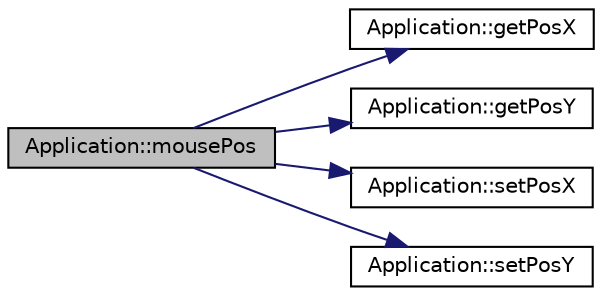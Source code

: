 digraph "Application::mousePos"
{
  bgcolor="transparent";
  edge [fontname="Helvetica",fontsize="10",labelfontname="Helvetica",labelfontsize="10"];
  node [fontname="Helvetica",fontsize="10",shape=record];
  rankdir="LR";
  Node1 [label="Application::mousePos",height=0.2,width=0.4,color="black", fillcolor="grey75", style="filled", fontcolor="black"];
  Node1 -> Node2 [color="midnightblue",fontsize="10",style="solid",fontname="Helvetica"];
  Node2 [label="Application::getPosX",height=0.2,width=0.4,color="black",URL="$classApplication.html#abbbf79bb3dc9594a84c59e69369a8bf5"];
  Node1 -> Node3 [color="midnightblue",fontsize="10",style="solid",fontname="Helvetica"];
  Node3 [label="Application::getPosY",height=0.2,width=0.4,color="black",URL="$classApplication.html#ac64a83a6554096731951dbb31010cb06"];
  Node1 -> Node4 [color="midnightblue",fontsize="10",style="solid",fontname="Helvetica"];
  Node4 [label="Application::setPosX",height=0.2,width=0.4,color="black",URL="$classApplication.html#a83d541667dc4cb4a8e437a00356c76cc"];
  Node1 -> Node5 [color="midnightblue",fontsize="10",style="solid",fontname="Helvetica"];
  Node5 [label="Application::setPosY",height=0.2,width=0.4,color="black",URL="$classApplication.html#a3801816b6e91886e1d43f9084753cdd2"];
}
